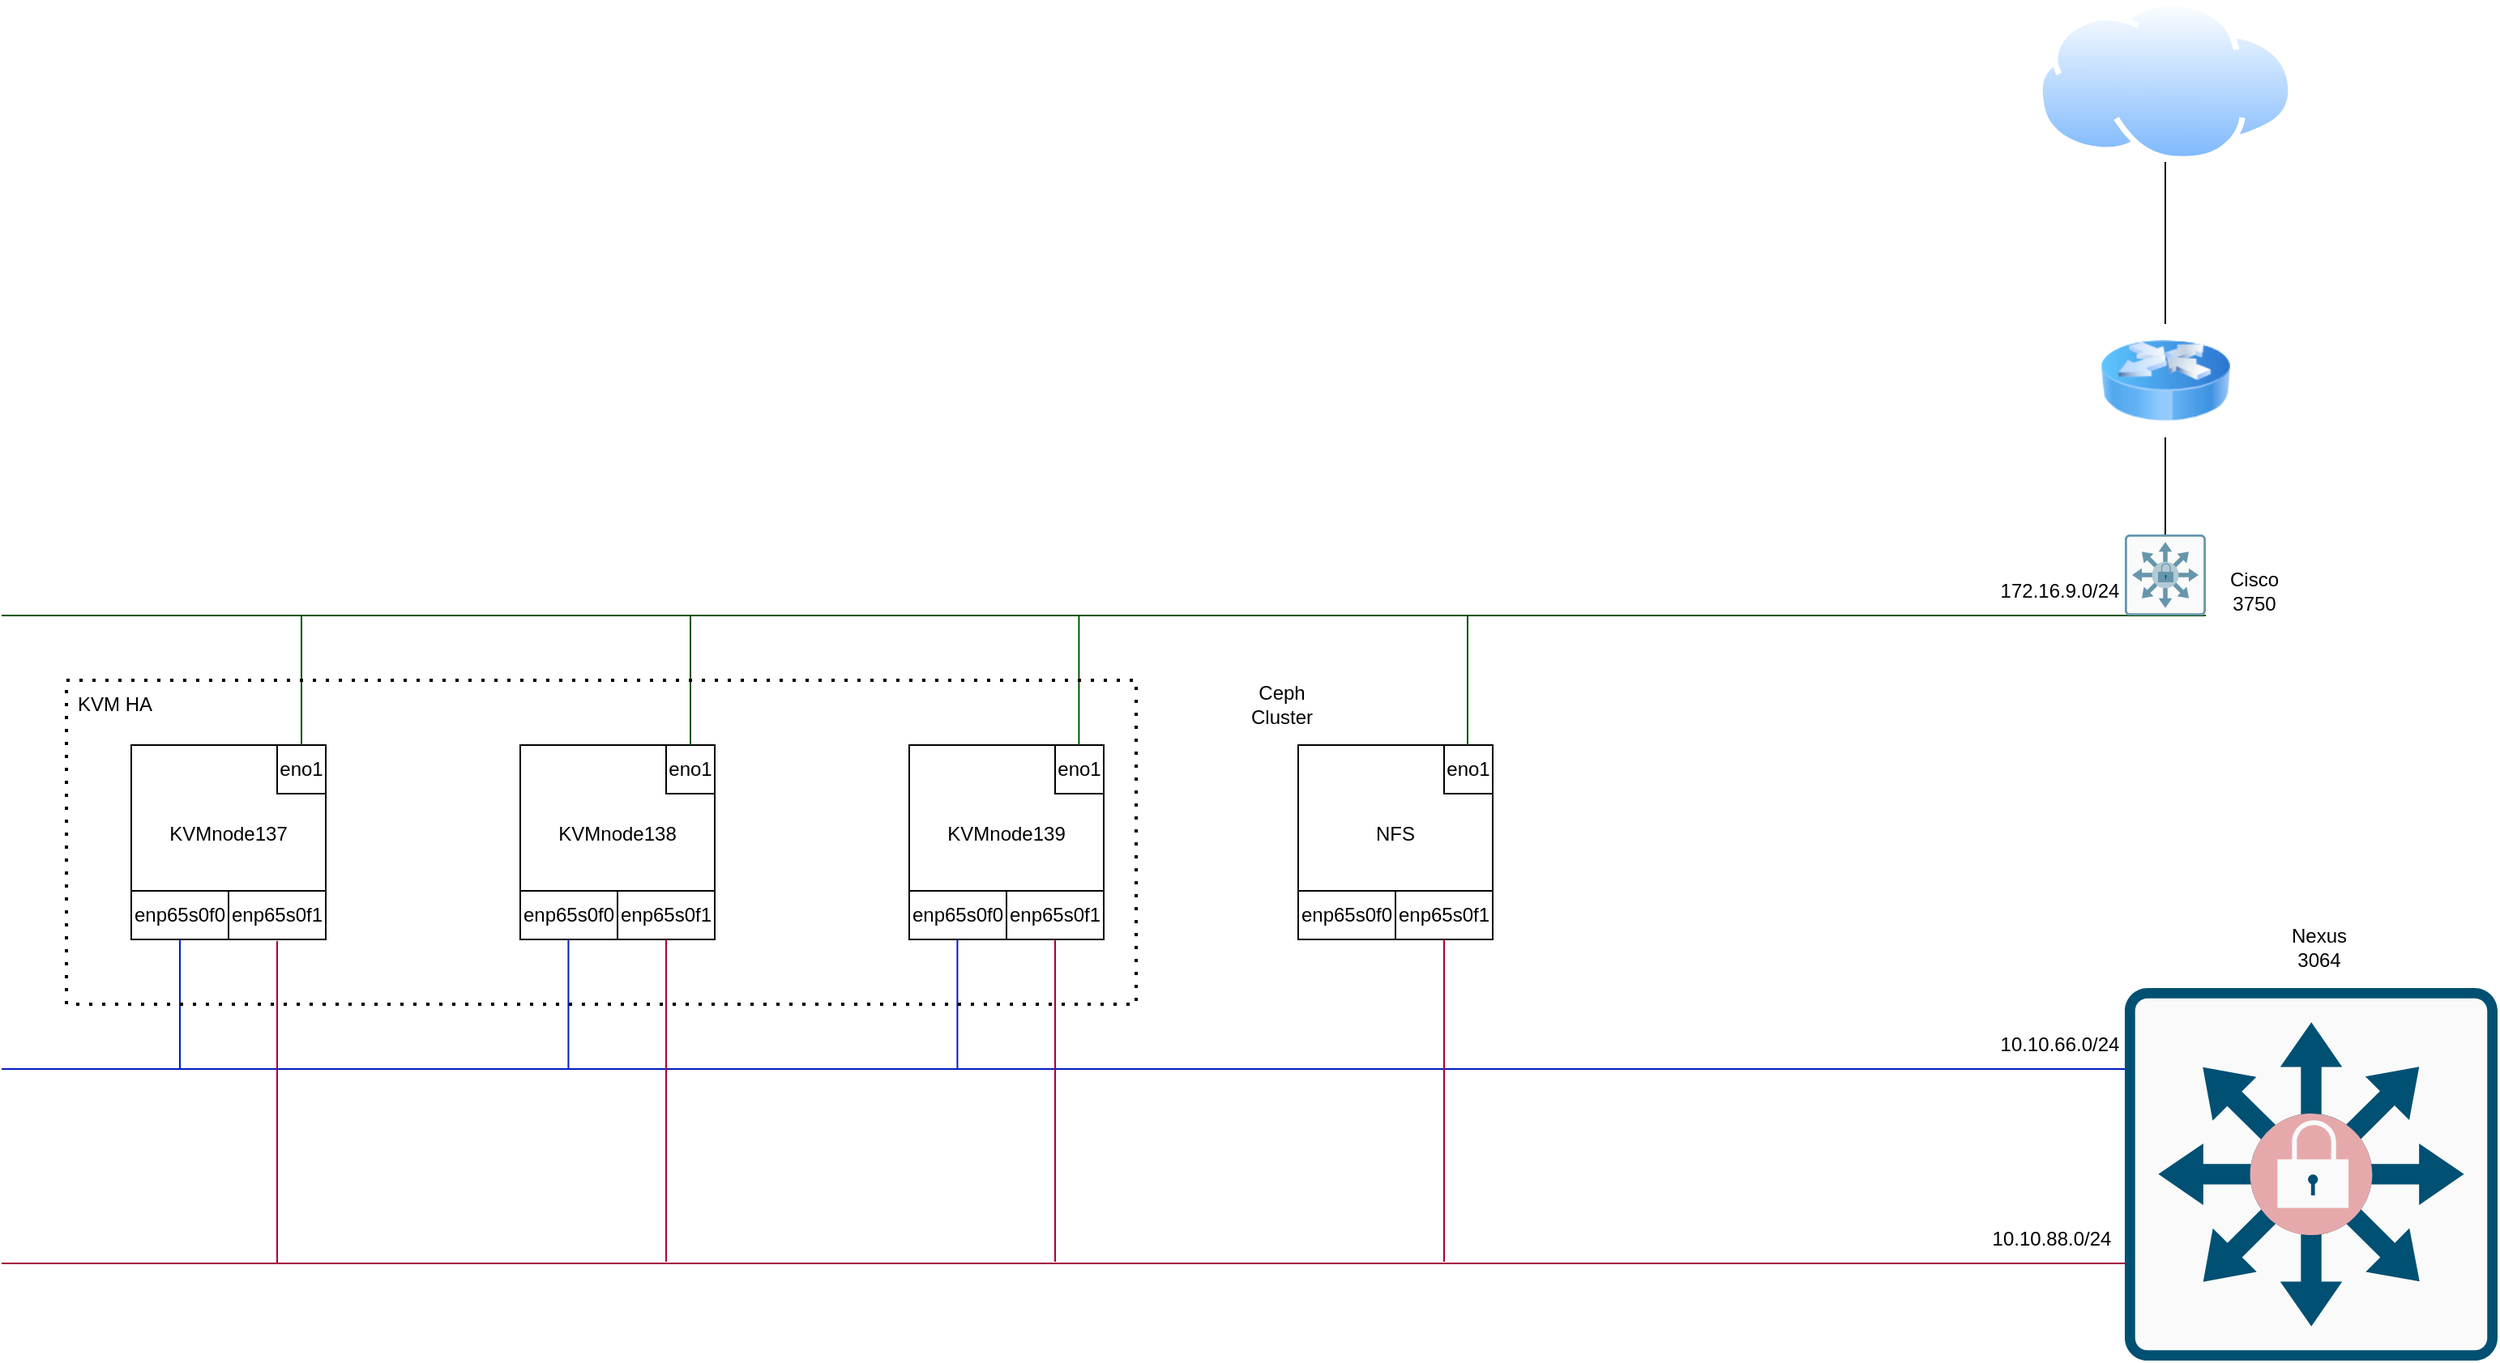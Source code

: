 <mxfile version="26.2.13">
  <diagram name="Page-1" id="SEXxjAmdglwKGAw8VcgB">
    <mxGraphModel dx="2278" dy="751" grid="1" gridSize="10" guides="1" tooltips="1" connect="1" arrows="1" fold="1" page="1" pageScale="1" pageWidth="850" pageHeight="1100" math="0" shadow="0">
      <root>
        <mxCell id="0" />
        <mxCell id="1" parent="0" />
        <mxCell id="iHEphgbWqHLC4cZoTlr4-3" value="" style="endArrow=none;html=1;rounded=0;fillColor=#008a00;strokeColor=#005700;" parent="1" edge="1">
          <mxGeometry width="50" height="50" relative="1" as="geometry">
            <mxPoint x="-360" y="400" as="sourcePoint" />
            <mxPoint x="1000" y="400" as="targetPoint" />
          </mxGeometry>
        </mxCell>
        <mxCell id="iHEphgbWqHLC4cZoTlr4-4" value="" style="endArrow=none;html=1;rounded=0;fillColor=#0050ef;strokeColor=#001DBC;" parent="1" edge="1">
          <mxGeometry width="50" height="50" relative="1" as="geometry">
            <mxPoint x="-360" y="680" as="sourcePoint" />
            <mxPoint x="1000" y="680" as="targetPoint" />
          </mxGeometry>
        </mxCell>
        <mxCell id="iHEphgbWqHLC4cZoTlr4-5" value="" style="endArrow=none;html=1;rounded=0;fillColor=#d80073;strokeColor=#A50040;" parent="1" edge="1">
          <mxGeometry width="50" height="50" relative="1" as="geometry">
            <mxPoint x="-360" y="800" as="sourcePoint" />
            <mxPoint x="1000" y="800" as="targetPoint" />
          </mxGeometry>
        </mxCell>
        <mxCell id="iHEphgbWqHLC4cZoTlr4-8" value="" style="whiteSpace=wrap;html=1;aspect=fixed;" parent="1" vertex="1">
          <mxGeometry x="-280" y="480" width="120" height="120" as="geometry" />
        </mxCell>
        <mxCell id="iHEphgbWqHLC4cZoTlr4-9" value="" style="whiteSpace=wrap;html=1;aspect=fixed;" parent="1" vertex="1">
          <mxGeometry x="-40" y="480" width="120" height="120" as="geometry" />
        </mxCell>
        <mxCell id="iHEphgbWqHLC4cZoTlr4-10" value="" style="whiteSpace=wrap;html=1;aspect=fixed;" parent="1" vertex="1">
          <mxGeometry x="200" y="480" width="120" height="120" as="geometry" />
        </mxCell>
        <mxCell id="iHEphgbWqHLC4cZoTlr4-11" value="eno1" style="whiteSpace=wrap;html=1;aspect=fixed;" parent="1" vertex="1">
          <mxGeometry x="-190" y="480" width="30" height="30" as="geometry" />
        </mxCell>
        <mxCell id="iHEphgbWqHLC4cZoTlr4-12" value="eno1" style="whiteSpace=wrap;html=1;aspect=fixed;" parent="1" vertex="1">
          <mxGeometry x="50" y="480" width="30" height="30" as="geometry" />
        </mxCell>
        <mxCell id="iHEphgbWqHLC4cZoTlr4-13" value="eno1" style="whiteSpace=wrap;html=1;aspect=fixed;" parent="1" vertex="1">
          <mxGeometry x="290" y="480" width="30" height="30" as="geometry" />
        </mxCell>
        <mxCell id="iHEphgbWqHLC4cZoTlr4-14" value="enp65s0f0" style="rounded=0;whiteSpace=wrap;html=1;" parent="1" vertex="1">
          <mxGeometry x="-280" y="570" width="60" height="30" as="geometry" />
        </mxCell>
        <mxCell id="iHEphgbWqHLC4cZoTlr4-15" value="enp65s0f1" style="rounded=0;whiteSpace=wrap;html=1;" parent="1" vertex="1">
          <mxGeometry x="-220" y="570" width="60" height="30" as="geometry" />
        </mxCell>
        <mxCell id="iHEphgbWqHLC4cZoTlr4-16" value="enp65s0f0" style="rounded=0;whiteSpace=wrap;html=1;" parent="1" vertex="1">
          <mxGeometry x="-40" y="570" width="60" height="30" as="geometry" />
        </mxCell>
        <mxCell id="iHEphgbWqHLC4cZoTlr4-17" value="enp65s0f1" style="rounded=0;whiteSpace=wrap;html=1;" parent="1" vertex="1">
          <mxGeometry x="20" y="570" width="60" height="30" as="geometry" />
        </mxCell>
        <mxCell id="iHEphgbWqHLC4cZoTlr4-18" value="enp65s0f0" style="rounded=0;whiteSpace=wrap;html=1;" parent="1" vertex="1">
          <mxGeometry x="200" y="570" width="60" height="30" as="geometry" />
        </mxCell>
        <mxCell id="iHEphgbWqHLC4cZoTlr4-19" value="enp65s0f1" style="rounded=0;whiteSpace=wrap;html=1;" parent="1" vertex="1">
          <mxGeometry x="260" y="570" width="60" height="30" as="geometry" />
        </mxCell>
        <mxCell id="iHEphgbWqHLC4cZoTlr4-20" value="" style="endArrow=none;html=1;rounded=0;exitX=0.5;exitY=0;exitDx=0;exitDy=0;fillColor=#008a00;strokeColor=#005700;" parent="1" source="iHEphgbWqHLC4cZoTlr4-11" edge="1">
          <mxGeometry width="50" height="50" relative="1" as="geometry">
            <mxPoint x="50" y="480" as="sourcePoint" />
            <mxPoint x="-175" y="400" as="targetPoint" />
          </mxGeometry>
        </mxCell>
        <mxCell id="iHEphgbWqHLC4cZoTlr4-21" value="" style="endArrow=none;html=1;rounded=0;exitX=0.5;exitY=0;exitDx=0;exitDy=0;fillColor=#008a00;strokeColor=#005700;" parent="1" source="iHEphgbWqHLC4cZoTlr4-12" edge="1">
          <mxGeometry width="50" height="50" relative="1" as="geometry">
            <mxPoint x="-40" y="330" as="sourcePoint" />
            <mxPoint x="65" y="400" as="targetPoint" />
          </mxGeometry>
        </mxCell>
        <mxCell id="iHEphgbWqHLC4cZoTlr4-22" value="" style="endArrow=none;html=1;rounded=0;exitX=0.5;exitY=0;exitDx=0;exitDy=0;fillColor=#008a00;strokeColor=#005700;" parent="1" edge="1">
          <mxGeometry width="50" height="50" relative="1" as="geometry">
            <mxPoint x="304.71" y="480" as="sourcePoint" />
            <mxPoint x="304.71" y="400" as="targetPoint" />
          </mxGeometry>
        </mxCell>
        <mxCell id="iHEphgbWqHLC4cZoTlr4-23" value="" style="endArrow=none;html=1;rounded=0;exitX=0.5;exitY=1;exitDx=0;exitDy=0;fillColor=#0050ef;strokeColor=#001DBC;" parent="1" source="iHEphgbWqHLC4cZoTlr4-14" edge="1">
          <mxGeometry width="50" height="50" relative="1" as="geometry">
            <mxPoint x="50" y="530" as="sourcePoint" />
            <mxPoint x="-250" y="680" as="targetPoint" />
          </mxGeometry>
        </mxCell>
        <mxCell id="iHEphgbWqHLC4cZoTlr4-24" value="" style="endArrow=none;html=1;rounded=0;fillColor=#d80073;strokeColor=#A50040;" parent="1" edge="1">
          <mxGeometry width="50" height="50" relative="1" as="geometry">
            <mxPoint x="-190" y="601" as="sourcePoint" />
            <mxPoint x="-190" y="800" as="targetPoint" />
          </mxGeometry>
        </mxCell>
        <mxCell id="iHEphgbWqHLC4cZoTlr4-25" value="" style="endArrow=none;html=1;rounded=0;exitX=0.5;exitY=1;exitDx=0;exitDy=0;fillColor=#0050ef;strokeColor=#001DBC;" parent="1" edge="1">
          <mxGeometry width="50" height="50" relative="1" as="geometry">
            <mxPoint x="-10.29" y="600" as="sourcePoint" />
            <mxPoint x="-10.29" y="680" as="targetPoint" />
          </mxGeometry>
        </mxCell>
        <mxCell id="iHEphgbWqHLC4cZoTlr4-26" value="" style="endArrow=none;html=1;rounded=0;exitX=0.5;exitY=1;exitDx=0;exitDy=0;fillColor=#0050ef;strokeColor=#001DBC;" parent="1" edge="1">
          <mxGeometry width="50" height="50" relative="1" as="geometry">
            <mxPoint x="229.71" y="600" as="sourcePoint" />
            <mxPoint x="229.71" y="680" as="targetPoint" />
          </mxGeometry>
        </mxCell>
        <mxCell id="iHEphgbWqHLC4cZoTlr4-27" value="" style="endArrow=none;html=1;rounded=0;fillColor=#d80073;strokeColor=#A50040;" parent="1" edge="1">
          <mxGeometry width="50" height="50" relative="1" as="geometry">
            <mxPoint x="50" y="600" as="sourcePoint" />
            <mxPoint x="50" y="799" as="targetPoint" />
          </mxGeometry>
        </mxCell>
        <mxCell id="iHEphgbWqHLC4cZoTlr4-28" value="" style="endArrow=none;html=1;rounded=0;fillColor=#d80073;strokeColor=#A50040;" parent="1" edge="1">
          <mxGeometry width="50" height="50" relative="1" as="geometry">
            <mxPoint x="290" y="600" as="sourcePoint" />
            <mxPoint x="290" y="799" as="targetPoint" />
          </mxGeometry>
        </mxCell>
        <mxCell id="iHEphgbWqHLC4cZoTlr4-29" value="KVMnode137" style="text;html=1;align=center;verticalAlign=middle;whiteSpace=wrap;rounded=0;" parent="1" vertex="1">
          <mxGeometry x="-250" y="520" width="60" height="30" as="geometry" />
        </mxCell>
        <mxCell id="iHEphgbWqHLC4cZoTlr4-30" value="KVMnode138" style="text;html=1;align=center;verticalAlign=middle;whiteSpace=wrap;rounded=0;" parent="1" vertex="1">
          <mxGeometry x="-10" y="520" width="60" height="30" as="geometry" />
        </mxCell>
        <mxCell id="iHEphgbWqHLC4cZoTlr4-31" value="KVMnode139" style="text;html=1;align=center;verticalAlign=middle;whiteSpace=wrap;rounded=0;" parent="1" vertex="1">
          <mxGeometry x="230" y="520" width="60" height="30" as="geometry" />
        </mxCell>
        <mxCell id="iHEphgbWqHLC4cZoTlr4-35" value="" style="whiteSpace=wrap;html=1;aspect=fixed;" parent="1" vertex="1">
          <mxGeometry x="440" y="480" width="120" height="120" as="geometry" />
        </mxCell>
        <mxCell id="iHEphgbWqHLC4cZoTlr4-38" value="enp65s0f0" style="rounded=0;whiteSpace=wrap;html=1;" parent="1" vertex="1">
          <mxGeometry x="440" y="570" width="60" height="30" as="geometry" />
        </mxCell>
        <mxCell id="iHEphgbWqHLC4cZoTlr4-41" value="eno1" style="whiteSpace=wrap;html=1;aspect=fixed;" parent="1" vertex="1">
          <mxGeometry x="530" y="480" width="30" height="30" as="geometry" />
        </mxCell>
        <mxCell id="iHEphgbWqHLC4cZoTlr4-44" value="enp65s0f1" style="rounded=0;whiteSpace=wrap;html=1;" parent="1" vertex="1">
          <mxGeometry x="500" y="570" width="60" height="30" as="geometry" />
        </mxCell>
        <mxCell id="iHEphgbWqHLC4cZoTlr4-47" value="" style="endArrow=none;html=1;rounded=0;fillColor=#d80073;strokeColor=#A50040;" parent="1" edge="1">
          <mxGeometry width="50" height="50" relative="1" as="geometry">
            <mxPoint x="530" y="600" as="sourcePoint" />
            <mxPoint x="530" y="799" as="targetPoint" />
          </mxGeometry>
        </mxCell>
        <mxCell id="iHEphgbWqHLC4cZoTlr4-50" value="NFS" style="text;html=1;align=center;verticalAlign=middle;whiteSpace=wrap;rounded=0;" parent="1" vertex="1">
          <mxGeometry x="470" y="520" width="60" height="30" as="geometry" />
        </mxCell>
        <mxCell id="iHEphgbWqHLC4cZoTlr4-54" value="" style="endArrow=none;html=1;rounded=0;exitX=0.5;exitY=0;exitDx=0;exitDy=0;fillColor=#008a00;strokeColor=#005700;" parent="1" edge="1">
          <mxGeometry width="50" height="50" relative="1" as="geometry">
            <mxPoint x="544.5" y="480" as="sourcePoint" />
            <mxPoint x="544.5" y="400" as="targetPoint" />
          </mxGeometry>
        </mxCell>
        <mxCell id="iHEphgbWqHLC4cZoTlr4-59" value="" style="sketch=0;points=[[0.015,0.015,0],[0.985,0.015,0],[0.985,0.985,0],[0.015,0.985,0],[0.25,0,0],[0.5,0,0],[0.75,0,0],[1,0.25,0],[1,0.5,0],[1,0.75,0],[0.75,1,0],[0.5,1,0],[0.25,1,0],[0,0.75,0],[0,0.5,0],[0,0.25,0]];verticalLabelPosition=bottom;html=1;verticalAlign=top;aspect=fixed;align=center;pointerEvents=1;shape=mxgraph.cisco19.rect;prIcon=secure_catalyst_switch_color;fillColor=#FAFAFA;strokeColor=#005073;" parent="1" vertex="1">
          <mxGeometry x="950" y="630" width="230" height="230" as="geometry" />
        </mxCell>
        <mxCell id="iHEphgbWqHLC4cZoTlr4-61" value="" style="sketch=0;points=[[0.015,0.015,0],[0.985,0.015,0],[0.985,0.985,0],[0.015,0.985,0],[0.25,0,0],[0.5,0,0],[0.75,0,0],[1,0.25,0],[1,0.5,0],[1,0.75,0],[0.75,1,0],[0.5,1,0],[0.25,1,0],[0,0.75,0],[0,0.5,0],[0,0.25,0]];verticalLabelPosition=bottom;html=1;verticalAlign=top;aspect=fixed;align=center;pointerEvents=1;shape=mxgraph.cisco19.rect;prIcon=secure_catalyst_switch_subdued;fillColor=#FAFAFA;strokeColor=#6696AB;" parent="1" vertex="1">
          <mxGeometry x="950" y="350" width="50" height="50" as="geometry" />
        </mxCell>
        <mxCell id="iHEphgbWqHLC4cZoTlr4-62" value="" style="image;html=1;image=img/lib/clip_art/networking/Router_Icon_128x128.png" parent="1" vertex="1">
          <mxGeometry x="935" y="220" width="80" height="70" as="geometry" />
        </mxCell>
        <mxCell id="iHEphgbWqHLC4cZoTlr4-64" value="" style="image;aspect=fixed;perimeter=ellipsePerimeter;html=1;align=center;shadow=0;dashed=0;spacingTop=3;image=img/lib/active_directory/internet_cloud.svg;" parent="1" vertex="1">
          <mxGeometry x="895.64" y="20" width="158.73" height="100" as="geometry" />
        </mxCell>
        <mxCell id="iHEphgbWqHLC4cZoTlr4-67" value="" style="endArrow=none;html=1;rounded=0;entryX=0.5;entryY=0;entryDx=0;entryDy=0;entryPerimeter=0;exitX=0.5;exitY=1;exitDx=0;exitDy=0;" parent="1" source="iHEphgbWqHLC4cZoTlr4-62" target="iHEphgbWqHLC4cZoTlr4-61" edge="1">
          <mxGeometry width="50" height="50" relative="1" as="geometry">
            <mxPoint x="450" y="330" as="sourcePoint" />
            <mxPoint x="500" y="280" as="targetPoint" />
          </mxGeometry>
        </mxCell>
        <mxCell id="iHEphgbWqHLC4cZoTlr4-68" value="" style="endArrow=none;html=1;rounded=0;entryX=0.5;entryY=0;entryDx=0;entryDy=0;exitX=0.5;exitY=1;exitDx=0;exitDy=0;" parent="1" source="iHEphgbWqHLC4cZoTlr4-64" target="iHEphgbWqHLC4cZoTlr4-62" edge="1">
          <mxGeometry width="50" height="50" relative="1" as="geometry">
            <mxPoint x="450" y="330" as="sourcePoint" />
            <mxPoint x="500" y="280" as="targetPoint" />
          </mxGeometry>
        </mxCell>
        <mxCell id="iHEphgbWqHLC4cZoTlr4-69" value="Cisco 3750" style="text;html=1;align=center;verticalAlign=middle;whiteSpace=wrap;rounded=0;" parent="1" vertex="1">
          <mxGeometry x="1000" y="370" width="60" height="30" as="geometry" />
        </mxCell>
        <mxCell id="iHEphgbWqHLC4cZoTlr4-70" value="Nexus 3064" style="text;html=1;align=center;verticalAlign=middle;whiteSpace=wrap;rounded=0;" parent="1" vertex="1">
          <mxGeometry x="1040" y="590" width="60" height="30" as="geometry" />
        </mxCell>
        <mxCell id="iHEphgbWqHLC4cZoTlr4-72" value="172.16.9.0/24" style="text;html=1;align=center;verticalAlign=middle;whiteSpace=wrap;rounded=0;" parent="1" vertex="1">
          <mxGeometry x="880" y="370" width="60" height="30" as="geometry" />
        </mxCell>
        <mxCell id="iHEphgbWqHLC4cZoTlr4-74" value="10.10.66.0/24" style="text;html=1;align=center;verticalAlign=middle;whiteSpace=wrap;rounded=0;" parent="1" vertex="1">
          <mxGeometry x="880" y="650" width="60" height="30" as="geometry" />
        </mxCell>
        <mxCell id="iHEphgbWqHLC4cZoTlr4-75" value="10.10.88.0/24" style="text;html=1;align=center;verticalAlign=middle;whiteSpace=wrap;rounded=0;" parent="1" vertex="1">
          <mxGeometry x="875" y="770" width="60" height="30" as="geometry" />
        </mxCell>
        <mxCell id="iHEphgbWqHLC4cZoTlr4-77" value="" style="endArrow=none;dashed=1;html=1;dashPattern=1 3;strokeWidth=2;rounded=0;" parent="1" edge="1">
          <mxGeometry width="50" height="50" relative="1" as="geometry">
            <mxPoint x="-320" y="640" as="sourcePoint" />
            <mxPoint x="-320" y="640" as="targetPoint" />
            <Array as="points">
              <mxPoint x="-320" y="440" />
              <mxPoint x="60" y="440" />
              <mxPoint x="340" y="440" />
              <mxPoint x="340" y="640" />
            </Array>
          </mxGeometry>
        </mxCell>
        <mxCell id="iHEphgbWqHLC4cZoTlr4-78" value="KVM HA" style="text;html=1;align=center;verticalAlign=middle;whiteSpace=wrap;rounded=0;" parent="1" vertex="1">
          <mxGeometry x="-320" y="440" width="60" height="30" as="geometry" />
        </mxCell>
        <mxCell id="iHEphgbWqHLC4cZoTlr4-79" value="Ceph Cluster" style="text;html=1;align=center;verticalAlign=middle;whiteSpace=wrap;rounded=0;" parent="1" vertex="1">
          <mxGeometry x="400" y="440" width="60" height="30" as="geometry" />
        </mxCell>
      </root>
    </mxGraphModel>
  </diagram>
</mxfile>
